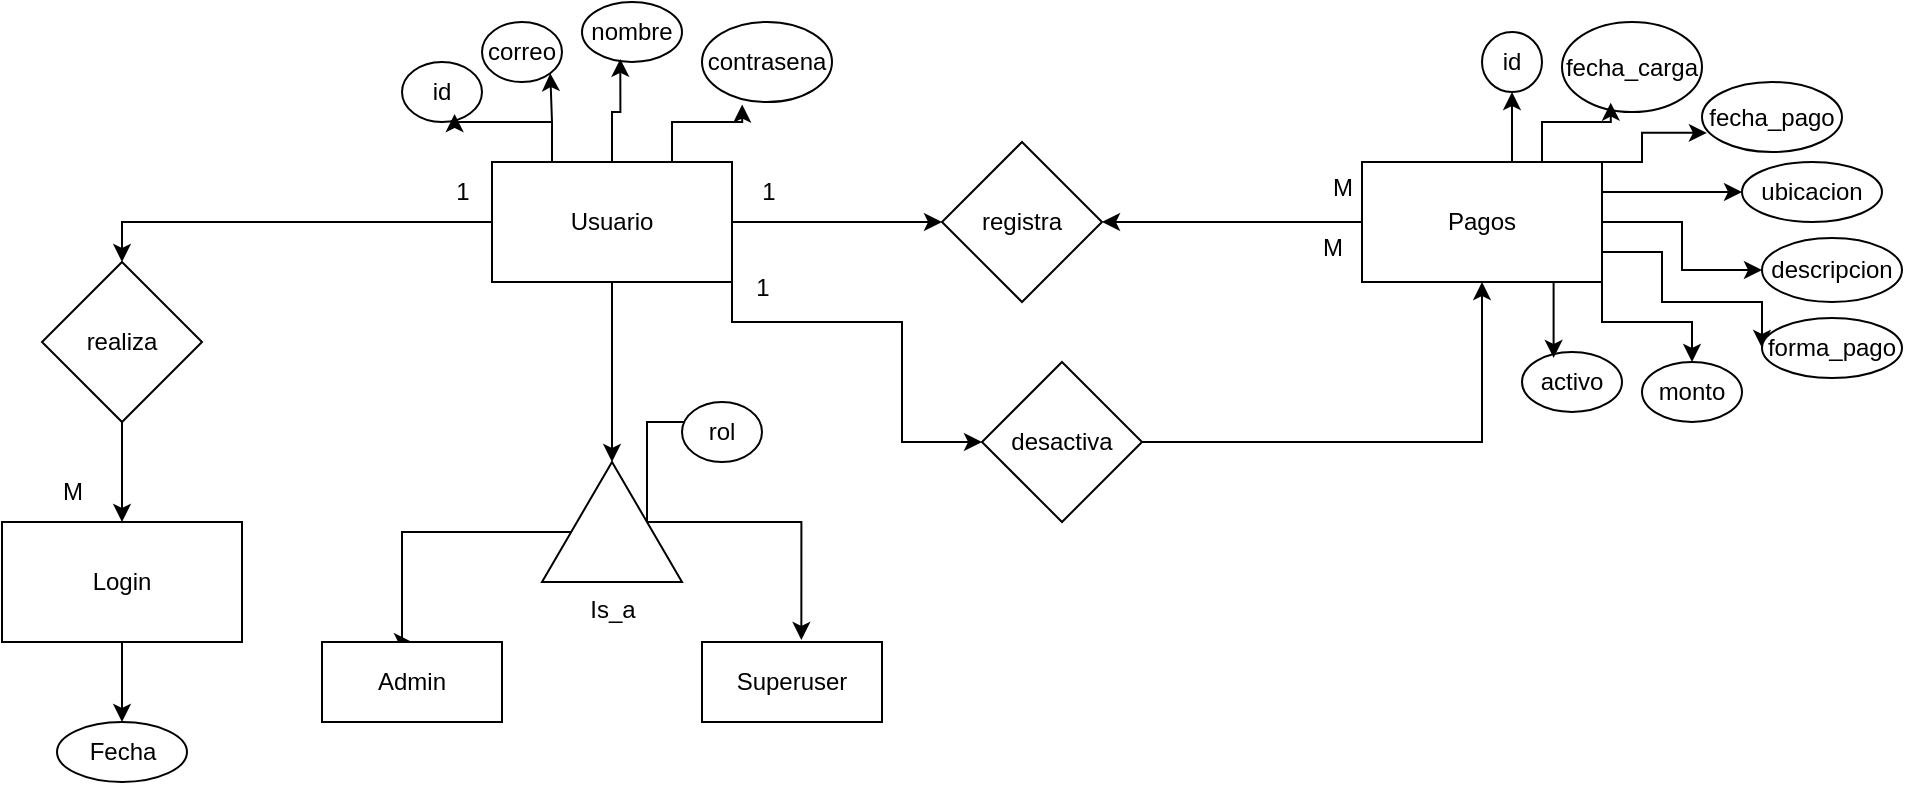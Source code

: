 <mxfile version="24.7.7">
  <diagram name="Página-1" id="GlzgrCo3g9JidIIwA_8d">
    <mxGraphModel dx="1760" dy="868" grid="1" gridSize="10" guides="1" tooltips="1" connect="1" arrows="1" fold="1" page="1" pageScale="1" pageWidth="800" pageHeight="600" math="0" shadow="0">
      <root>
        <mxCell id="0" />
        <mxCell id="1" parent="0" />
        <mxCell id="X8p6t6ZJM3d1kmLYo2vl-3" style="edgeStyle=orthogonalEdgeStyle;rounded=0;orthogonalLoop=1;jettySize=auto;html=1;exitX=1;exitY=0.5;exitDx=0;exitDy=0;entryX=0;entryY=0.5;entryDx=0;entryDy=0;" edge="1" parent="1" source="X8p6t6ZJM3d1kmLYo2vl-1" target="X8p6t6ZJM3d1kmLYo2vl-2">
          <mxGeometry relative="1" as="geometry" />
        </mxCell>
        <mxCell id="X8p6t6ZJM3d1kmLYo2vl-16" style="edgeStyle=orthogonalEdgeStyle;rounded=0;orthogonalLoop=1;jettySize=auto;html=1;entryX=0.5;entryY=0;entryDx=0;entryDy=0;" edge="1" parent="1" source="X8p6t6ZJM3d1kmLYo2vl-1" target="X8p6t6ZJM3d1kmLYo2vl-14">
          <mxGeometry relative="1" as="geometry" />
        </mxCell>
        <mxCell id="X8p6t6ZJM3d1kmLYo2vl-33" style="edgeStyle=orthogonalEdgeStyle;rounded=0;orthogonalLoop=1;jettySize=auto;html=1;exitX=0.25;exitY=0;exitDx=0;exitDy=0;entryX=1;entryY=1;entryDx=0;entryDy=0;" edge="1" parent="1" source="X8p6t6ZJM3d1kmLYo2vl-1" target="X8p6t6ZJM3d1kmLYo2vl-27">
          <mxGeometry relative="1" as="geometry" />
        </mxCell>
        <mxCell id="X8p6t6ZJM3d1kmLYo2vl-38" style="edgeStyle=orthogonalEdgeStyle;rounded=0;orthogonalLoop=1;jettySize=auto;html=1;exitX=1;exitY=1;exitDx=0;exitDy=0;" edge="1" parent="1" source="X8p6t6ZJM3d1kmLYo2vl-1">
          <mxGeometry relative="1" as="geometry">
            <mxPoint x="820" y="290" as="targetPoint" />
            <Array as="points">
              <mxPoint x="695" y="230" />
              <mxPoint x="780" y="230" />
              <mxPoint x="780" y="290" />
            </Array>
          </mxGeometry>
        </mxCell>
        <mxCell id="X8p6t6ZJM3d1kmLYo2vl-1" value="Usuario" style="rounded=0;whiteSpace=wrap;html=1;" vertex="1" parent="1">
          <mxGeometry x="575" y="150" width="120" height="60" as="geometry" />
        </mxCell>
        <mxCell id="X8p6t6ZJM3d1kmLYo2vl-2" value="registra" style="rhombus;whiteSpace=wrap;html=1;" vertex="1" parent="1">
          <mxGeometry x="800" y="140" width="80" height="80" as="geometry" />
        </mxCell>
        <mxCell id="X8p6t6ZJM3d1kmLYo2vl-5" style="edgeStyle=orthogonalEdgeStyle;rounded=0;orthogonalLoop=1;jettySize=auto;html=1;exitX=0;exitY=0.5;exitDx=0;exitDy=0;entryX=1;entryY=0.5;entryDx=0;entryDy=0;strokeColor=default;curved=0;" edge="1" parent="1" source="X8p6t6ZJM3d1kmLYo2vl-4" target="X8p6t6ZJM3d1kmLYo2vl-2">
          <mxGeometry relative="1" as="geometry" />
        </mxCell>
        <mxCell id="X8p6t6ZJM3d1kmLYo2vl-53" style="edgeStyle=orthogonalEdgeStyle;rounded=0;orthogonalLoop=1;jettySize=auto;html=1;exitX=0.5;exitY=0;exitDx=0;exitDy=0;entryX=0.5;entryY=1;entryDx=0;entryDy=0;" edge="1" parent="1" source="X8p6t6ZJM3d1kmLYo2vl-4" target="X8p6t6ZJM3d1kmLYo2vl-44">
          <mxGeometry relative="1" as="geometry" />
        </mxCell>
        <mxCell id="X8p6t6ZJM3d1kmLYo2vl-56" style="edgeStyle=orthogonalEdgeStyle;rounded=0;orthogonalLoop=1;jettySize=auto;html=1;exitX=1;exitY=0.25;exitDx=0;exitDy=0;entryX=0;entryY=0.5;entryDx=0;entryDy=0;" edge="1" parent="1" source="X8p6t6ZJM3d1kmLYo2vl-4" target="X8p6t6ZJM3d1kmLYo2vl-48">
          <mxGeometry relative="1" as="geometry" />
        </mxCell>
        <mxCell id="X8p6t6ZJM3d1kmLYo2vl-57" style="edgeStyle=orthogonalEdgeStyle;rounded=0;orthogonalLoop=1;jettySize=auto;html=1;exitX=1;exitY=0.5;exitDx=0;exitDy=0;entryX=0;entryY=0.5;entryDx=0;entryDy=0;" edge="1" parent="1" source="X8p6t6ZJM3d1kmLYo2vl-4" target="X8p6t6ZJM3d1kmLYo2vl-49">
          <mxGeometry relative="1" as="geometry" />
        </mxCell>
        <mxCell id="X8p6t6ZJM3d1kmLYo2vl-58" style="edgeStyle=orthogonalEdgeStyle;rounded=0;orthogonalLoop=1;jettySize=auto;html=1;exitX=1;exitY=0.75;exitDx=0;exitDy=0;entryX=0;entryY=0.5;entryDx=0;entryDy=0;" edge="1" parent="1" source="X8p6t6ZJM3d1kmLYo2vl-4" target="X8p6t6ZJM3d1kmLYo2vl-50">
          <mxGeometry relative="1" as="geometry">
            <Array as="points">
              <mxPoint x="1160" y="195" />
              <mxPoint x="1160" y="220" />
              <mxPoint x="1210" y="220" />
            </Array>
          </mxGeometry>
        </mxCell>
        <mxCell id="X8p6t6ZJM3d1kmLYo2vl-59" style="edgeStyle=orthogonalEdgeStyle;rounded=0;orthogonalLoop=1;jettySize=auto;html=1;exitX=1;exitY=1;exitDx=0;exitDy=0;" edge="1" parent="1" source="X8p6t6ZJM3d1kmLYo2vl-4" target="X8p6t6ZJM3d1kmLYo2vl-51">
          <mxGeometry relative="1" as="geometry" />
        </mxCell>
        <mxCell id="X8p6t6ZJM3d1kmLYo2vl-4" value="Pagos" style="rounded=0;whiteSpace=wrap;html=1;" vertex="1" parent="1">
          <mxGeometry x="1010" y="150" width="120" height="60" as="geometry" />
        </mxCell>
        <mxCell id="X8p6t6ZJM3d1kmLYo2vl-9" style="edgeStyle=orthogonalEdgeStyle;rounded=0;orthogonalLoop=1;jettySize=auto;html=1;exitX=0;exitY=0;exitDx=25;exitDy=35;entryX=0.5;entryY=0;entryDx=0;entryDy=0;exitPerimeter=0;" edge="1" parent="1" source="X8p6t6ZJM3d1kmLYo2vl-11" target="X8p6t6ZJM3d1kmLYo2vl-7">
          <mxGeometry relative="1" as="geometry">
            <mxPoint x="630" y="340" as="sourcePoint" />
            <Array as="points">
              <mxPoint x="530" y="335" />
            </Array>
          </mxGeometry>
        </mxCell>
        <mxCell id="X8p6t6ZJM3d1kmLYo2vl-7" value="Admin" style="rounded=0;whiteSpace=wrap;html=1;" vertex="1" parent="1">
          <mxGeometry x="490" y="390" width="90" height="40" as="geometry" />
        </mxCell>
        <mxCell id="X8p6t6ZJM3d1kmLYo2vl-8" value="Superuser" style="rounded=0;whiteSpace=wrap;html=1;" vertex="1" parent="1">
          <mxGeometry x="680" y="390" width="90" height="40" as="geometry" />
        </mxCell>
        <mxCell id="X8p6t6ZJM3d1kmLYo2vl-37" style="edgeStyle=orthogonalEdgeStyle;rounded=0;orthogonalLoop=1;jettySize=auto;html=1;exitX=0;exitY=0;exitDx=52.5;exitDy=30;exitPerimeter=0;entryX=0;entryY=1;entryDx=0;entryDy=0;" edge="1" parent="1" source="X8p6t6ZJM3d1kmLYo2vl-11" target="X8p6t6ZJM3d1kmLYo2vl-36">
          <mxGeometry relative="1" as="geometry" />
        </mxCell>
        <mxCell id="X8p6t6ZJM3d1kmLYo2vl-11" value="Is_a" style="verticalLabelPosition=bottom;verticalAlign=top;html=1;shape=mxgraph.basic.acute_triangle;dx=0.5;" vertex="1" parent="1">
          <mxGeometry x="600" y="300" width="70" height="60" as="geometry" />
        </mxCell>
        <mxCell id="X8p6t6ZJM3d1kmLYo2vl-13" style="edgeStyle=orthogonalEdgeStyle;rounded=0;orthogonalLoop=1;jettySize=auto;html=1;exitX=0;exitY=0;exitDx=52.5;exitDy=30;exitPerimeter=0;entryX=0.552;entryY=-0.026;entryDx=0;entryDy=0;entryPerimeter=0;" edge="1" parent="1" source="X8p6t6ZJM3d1kmLYo2vl-11" target="X8p6t6ZJM3d1kmLYo2vl-8">
          <mxGeometry relative="1" as="geometry" />
        </mxCell>
        <mxCell id="X8p6t6ZJM3d1kmLYo2vl-18" style="edgeStyle=orthogonalEdgeStyle;rounded=0;orthogonalLoop=1;jettySize=auto;html=1;exitX=0.5;exitY=1;exitDx=0;exitDy=0;" edge="1" parent="1" source="X8p6t6ZJM3d1kmLYo2vl-14" target="X8p6t6ZJM3d1kmLYo2vl-17">
          <mxGeometry relative="1" as="geometry" />
        </mxCell>
        <mxCell id="X8p6t6ZJM3d1kmLYo2vl-14" value="realiza" style="rhombus;whiteSpace=wrap;html=1;" vertex="1" parent="1">
          <mxGeometry x="350" y="200" width="80" height="80" as="geometry" />
        </mxCell>
        <mxCell id="X8p6t6ZJM3d1kmLYo2vl-25" style="edgeStyle=orthogonalEdgeStyle;rounded=0;orthogonalLoop=1;jettySize=auto;html=1;exitX=0.5;exitY=1;exitDx=0;exitDy=0;" edge="1" parent="1" source="X8p6t6ZJM3d1kmLYo2vl-17" target="X8p6t6ZJM3d1kmLYo2vl-24">
          <mxGeometry relative="1" as="geometry" />
        </mxCell>
        <mxCell id="X8p6t6ZJM3d1kmLYo2vl-17" value="Login" style="rounded=0;whiteSpace=wrap;html=1;" vertex="1" parent="1">
          <mxGeometry x="330" y="330" width="120" height="60" as="geometry" />
        </mxCell>
        <mxCell id="X8p6t6ZJM3d1kmLYo2vl-19" value="M" style="text;html=1;align=center;verticalAlign=middle;resizable=0;points=[];autosize=1;strokeColor=none;fillColor=none;" vertex="1" parent="1">
          <mxGeometry x="350" y="300" width="30" height="30" as="geometry" />
        </mxCell>
        <mxCell id="X8p6t6ZJM3d1kmLYo2vl-20" value="1" style="text;html=1;align=center;verticalAlign=middle;resizable=0;points=[];autosize=1;strokeColor=none;fillColor=none;" vertex="1" parent="1">
          <mxGeometry x="545" y="150" width="30" height="30" as="geometry" />
        </mxCell>
        <mxCell id="X8p6t6ZJM3d1kmLYo2vl-22" style="edgeStyle=orthogonalEdgeStyle;rounded=0;orthogonalLoop=1;jettySize=auto;html=1;entryX=0;entryY=0;entryDx=35;entryDy=0;entryPerimeter=0;" edge="1" parent="1" source="X8p6t6ZJM3d1kmLYo2vl-1" target="X8p6t6ZJM3d1kmLYo2vl-11">
          <mxGeometry relative="1" as="geometry" />
        </mxCell>
        <mxCell id="X8p6t6ZJM3d1kmLYo2vl-23" value="1" style="text;html=1;align=center;verticalAlign=middle;resizable=0;points=[];autosize=1;strokeColor=none;fillColor=none;" vertex="1" parent="1">
          <mxGeometry x="697.5" y="150" width="30" height="30" as="geometry" />
        </mxCell>
        <mxCell id="X8p6t6ZJM3d1kmLYo2vl-24" value="Fecha" style="ellipse;whiteSpace=wrap;html=1;" vertex="1" parent="1">
          <mxGeometry x="357.5" y="430" width="65" height="30" as="geometry" />
        </mxCell>
        <mxCell id="X8p6t6ZJM3d1kmLYo2vl-26" value="id" style="ellipse;whiteSpace=wrap;html=1;" vertex="1" parent="1">
          <mxGeometry x="530" y="100" width="40" height="30" as="geometry" />
        </mxCell>
        <mxCell id="X8p6t6ZJM3d1kmLYo2vl-27" value="correo" style="ellipse;whiteSpace=wrap;html=1;" vertex="1" parent="1">
          <mxGeometry x="570" y="80" width="40" height="30" as="geometry" />
        </mxCell>
        <mxCell id="X8p6t6ZJM3d1kmLYo2vl-28" value="nombre" style="ellipse;whiteSpace=wrap;html=1;" vertex="1" parent="1">
          <mxGeometry x="620" y="70" width="50" height="30" as="geometry" />
        </mxCell>
        <mxCell id="X8p6t6ZJM3d1kmLYo2vl-29" value="contrasena" style="ellipse;whiteSpace=wrap;html=1;" vertex="1" parent="1">
          <mxGeometry x="680" y="80" width="65" height="40" as="geometry" />
        </mxCell>
        <mxCell id="X8p6t6ZJM3d1kmLYo2vl-30" style="edgeStyle=orthogonalEdgeStyle;rounded=0;orthogonalLoop=1;jettySize=auto;html=1;exitX=0.25;exitY=0;exitDx=0;exitDy=0;entryX=0.657;entryY=0.868;entryDx=0;entryDy=0;entryPerimeter=0;" edge="1" parent="1" source="X8p6t6ZJM3d1kmLYo2vl-1" target="X8p6t6ZJM3d1kmLYo2vl-26">
          <mxGeometry relative="1" as="geometry" />
        </mxCell>
        <mxCell id="X8p6t6ZJM3d1kmLYo2vl-31" style="edgeStyle=orthogonalEdgeStyle;rounded=0;orthogonalLoop=1;jettySize=auto;html=1;exitX=0.5;exitY=0;exitDx=0;exitDy=0;entryX=0.383;entryY=0.948;entryDx=0;entryDy=0;entryPerimeter=0;" edge="1" parent="1" source="X8p6t6ZJM3d1kmLYo2vl-1" target="X8p6t6ZJM3d1kmLYo2vl-28">
          <mxGeometry relative="1" as="geometry" />
        </mxCell>
        <mxCell id="X8p6t6ZJM3d1kmLYo2vl-32" style="edgeStyle=orthogonalEdgeStyle;rounded=0;orthogonalLoop=1;jettySize=auto;html=1;exitX=0.75;exitY=0;exitDx=0;exitDy=0;entryX=0.309;entryY=1.032;entryDx=0;entryDy=0;entryPerimeter=0;" edge="1" parent="1" source="X8p6t6ZJM3d1kmLYo2vl-1" target="X8p6t6ZJM3d1kmLYo2vl-29">
          <mxGeometry relative="1" as="geometry" />
        </mxCell>
        <mxCell id="X8p6t6ZJM3d1kmLYo2vl-36" value="rol" style="ellipse;whiteSpace=wrap;html=1;" vertex="1" parent="1">
          <mxGeometry x="670" y="270" width="40" height="30" as="geometry" />
        </mxCell>
        <mxCell id="X8p6t6ZJM3d1kmLYo2vl-43" style="edgeStyle=orthogonalEdgeStyle;rounded=0;orthogonalLoop=1;jettySize=auto;html=1;exitX=1;exitY=0.5;exitDx=0;exitDy=0;entryX=0.5;entryY=1;entryDx=0;entryDy=0;" edge="1" parent="1" source="X8p6t6ZJM3d1kmLYo2vl-39" target="X8p6t6ZJM3d1kmLYo2vl-4">
          <mxGeometry relative="1" as="geometry" />
        </mxCell>
        <mxCell id="X8p6t6ZJM3d1kmLYo2vl-39" value="desactiva" style="rhombus;whiteSpace=wrap;html=1;" vertex="1" parent="1">
          <mxGeometry x="820" y="250" width="80" height="80" as="geometry" />
        </mxCell>
        <mxCell id="X8p6t6ZJM3d1kmLYo2vl-40" value="1" style="text;html=1;align=center;verticalAlign=middle;resizable=0;points=[];autosize=1;strokeColor=none;fillColor=none;" vertex="1" parent="1">
          <mxGeometry x="695" y="198" width="30" height="30" as="geometry" />
        </mxCell>
        <mxCell id="X8p6t6ZJM3d1kmLYo2vl-41" value="M" style="text;html=1;align=center;verticalAlign=middle;resizable=0;points=[];autosize=1;strokeColor=none;fillColor=none;" vertex="1" parent="1">
          <mxGeometry x="985" y="148" width="30" height="30" as="geometry" />
        </mxCell>
        <mxCell id="X8p6t6ZJM3d1kmLYo2vl-42" value="M" style="text;html=1;align=center;verticalAlign=middle;resizable=0;points=[];autosize=1;strokeColor=none;fillColor=none;" vertex="1" parent="1">
          <mxGeometry x="980" y="178" width="30" height="30" as="geometry" />
        </mxCell>
        <mxCell id="X8p6t6ZJM3d1kmLYo2vl-44" value="id" style="ellipse;whiteSpace=wrap;html=1;" vertex="1" parent="1">
          <mxGeometry x="1070" y="85" width="30" height="30" as="geometry" />
        </mxCell>
        <mxCell id="X8p6t6ZJM3d1kmLYo2vl-46" value="fecha_carga" style="ellipse;whiteSpace=wrap;html=1;" vertex="1" parent="1">
          <mxGeometry x="1110" y="80" width="70" height="45" as="geometry" />
        </mxCell>
        <mxCell id="X8p6t6ZJM3d1kmLYo2vl-47" value="fecha_pago" style="ellipse;whiteSpace=wrap;html=1;" vertex="1" parent="1">
          <mxGeometry x="1180" y="110" width="70" height="35" as="geometry" />
        </mxCell>
        <mxCell id="X8p6t6ZJM3d1kmLYo2vl-48" value="ubicacion" style="ellipse;whiteSpace=wrap;html=1;" vertex="1" parent="1">
          <mxGeometry x="1200" y="150" width="70" height="30" as="geometry" />
        </mxCell>
        <mxCell id="X8p6t6ZJM3d1kmLYo2vl-49" value="descripcion" style="ellipse;whiteSpace=wrap;html=1;" vertex="1" parent="1">
          <mxGeometry x="1210" y="188" width="70" height="32" as="geometry" />
        </mxCell>
        <mxCell id="X8p6t6ZJM3d1kmLYo2vl-50" value="forma_pago" style="ellipse;whiteSpace=wrap;html=1;" vertex="1" parent="1">
          <mxGeometry x="1210" y="228" width="70" height="30" as="geometry" />
        </mxCell>
        <mxCell id="X8p6t6ZJM3d1kmLYo2vl-51" value="monto" style="ellipse;whiteSpace=wrap;html=1;" vertex="1" parent="1">
          <mxGeometry x="1150" y="250" width="50" height="30" as="geometry" />
        </mxCell>
        <mxCell id="X8p6t6ZJM3d1kmLYo2vl-52" value="activo" style="ellipse;whiteSpace=wrap;html=1;" vertex="1" parent="1">
          <mxGeometry x="1090" y="245" width="50" height="30" as="geometry" />
        </mxCell>
        <mxCell id="X8p6t6ZJM3d1kmLYo2vl-54" style="edgeStyle=orthogonalEdgeStyle;rounded=0;orthogonalLoop=1;jettySize=auto;html=1;exitX=0.75;exitY=0;exitDx=0;exitDy=0;entryX=0.348;entryY=0.896;entryDx=0;entryDy=0;entryPerimeter=0;" edge="1" parent="1" source="X8p6t6ZJM3d1kmLYo2vl-4" target="X8p6t6ZJM3d1kmLYo2vl-46">
          <mxGeometry relative="1" as="geometry" />
        </mxCell>
        <mxCell id="X8p6t6ZJM3d1kmLYo2vl-55" style="edgeStyle=orthogonalEdgeStyle;rounded=0;orthogonalLoop=1;jettySize=auto;html=1;exitX=1;exitY=0;exitDx=0;exitDy=0;entryX=0.035;entryY=0.727;entryDx=0;entryDy=0;entryPerimeter=0;" edge="1" parent="1" source="X8p6t6ZJM3d1kmLYo2vl-4" target="X8p6t6ZJM3d1kmLYo2vl-47">
          <mxGeometry relative="1" as="geometry">
            <Array as="points">
              <mxPoint x="1150" y="150" />
              <mxPoint x="1150" y="135" />
            </Array>
          </mxGeometry>
        </mxCell>
        <mxCell id="X8p6t6ZJM3d1kmLYo2vl-60" style="edgeStyle=orthogonalEdgeStyle;rounded=0;orthogonalLoop=1;jettySize=auto;html=1;exitX=0.75;exitY=1;exitDx=0;exitDy=0;entryX=0.316;entryY=0.098;entryDx=0;entryDy=0;entryPerimeter=0;" edge="1" parent="1" source="X8p6t6ZJM3d1kmLYo2vl-4" target="X8p6t6ZJM3d1kmLYo2vl-52">
          <mxGeometry relative="1" as="geometry" />
        </mxCell>
      </root>
    </mxGraphModel>
  </diagram>
</mxfile>
